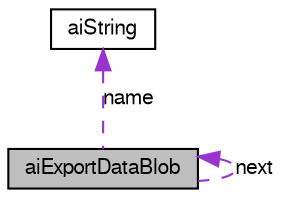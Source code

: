digraph G
{
  bgcolor="transparent";
  edge [fontname="FreeSans",fontsize=10,labelfontname="FreeSans",labelfontsize=10];
  node [fontname="FreeSans",fontsize=10,shape=record];
  Node1 [label="aiExportDataBlob",height=0.2,width=0.4,color="black", fillcolor="grey75", style="filled" fontcolor="black"];
  Node2 -> Node1 [dir=back,color="darkorchid3",fontsize=10,style="dashed",label="name"];
  Node2 [label="aiString",height=0.2,width=0.4,color="black",URL="$structai_string.html"];
  Node1 -> Node1 [dir=back,color="darkorchid3",fontsize=10,style="dashed",label="next"];
}

